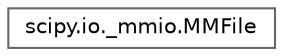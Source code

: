 digraph "Graphical Class Hierarchy"
{
 // LATEX_PDF_SIZE
  bgcolor="transparent";
  edge [fontname=Helvetica,fontsize=10,labelfontname=Helvetica,labelfontsize=10];
  node [fontname=Helvetica,fontsize=10,shape=box,height=0.2,width=0.4];
  rankdir="LR";
  Node0 [id="Node000000",label="scipy.io._mmio.MMFile",height=0.2,width=0.4,color="grey40", fillcolor="white", style="filled",URL="$d9/dce/classscipy_1_1io_1_1__mmio_1_1MMFile.html",tooltip=" "];
}
